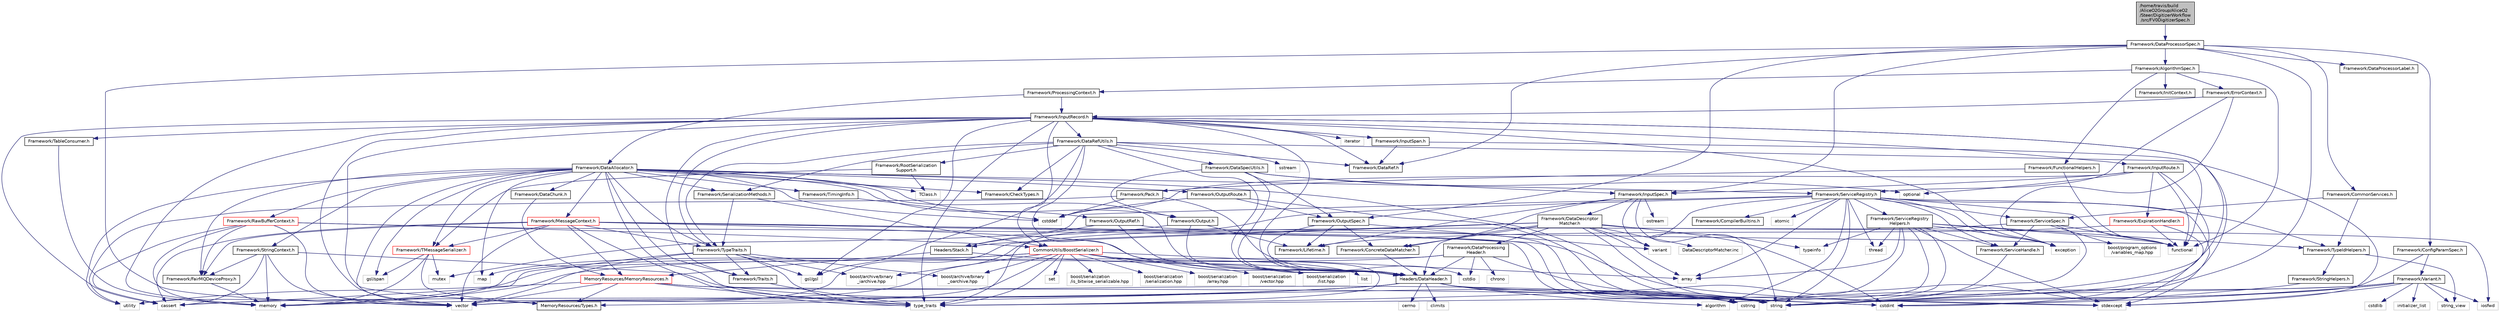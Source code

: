 digraph "/home/travis/build/AliceO2Group/AliceO2/Steer/DigitizerWorkflow/src/FV0DigitizerSpec.h"
{
 // INTERACTIVE_SVG=YES
  bgcolor="transparent";
  edge [fontname="Helvetica",fontsize="10",labelfontname="Helvetica",labelfontsize="10"];
  node [fontname="Helvetica",fontsize="10",shape=record];
  Node0 [label="/home/travis/build\l/AliceO2Group/AliceO2\l/Steer/DigitizerWorkflow\l/src/FV0DigitizerSpec.h",height=0.2,width=0.4,color="black", fillcolor="grey75", style="filled", fontcolor="black"];
  Node0 -> Node1 [color="midnightblue",fontsize="10",style="solid",fontname="Helvetica"];
  Node1 [label="Framework/DataProcessorSpec.h",height=0.2,width=0.4,color="black",URL="$d0/df4/DataProcessorSpec_8h.html"];
  Node1 -> Node2 [color="midnightblue",fontsize="10",style="solid",fontname="Helvetica"];
  Node2 [label="Framework/AlgorithmSpec.h",height=0.2,width=0.4,color="black",URL="$d0/d14/AlgorithmSpec_8h.html"];
  Node2 -> Node3 [color="midnightblue",fontsize="10",style="solid",fontname="Helvetica"];
  Node3 [label="Framework/ProcessingContext.h",height=0.2,width=0.4,color="black",URL="$de/d6a/ProcessingContext_8h.html"];
  Node3 -> Node4 [color="midnightblue",fontsize="10",style="solid",fontname="Helvetica"];
  Node4 [label="Framework/InputRecord.h",height=0.2,width=0.4,color="black",URL="$d6/d5c/InputRecord_8h.html"];
  Node4 -> Node5 [color="midnightblue",fontsize="10",style="solid",fontname="Helvetica"];
  Node5 [label="Framework/DataRef.h",height=0.2,width=0.4,color="black",URL="$d5/dfb/DataRef_8h.html"];
  Node4 -> Node6 [color="midnightblue",fontsize="10",style="solid",fontname="Helvetica"];
  Node6 [label="Framework/DataRefUtils.h",height=0.2,width=0.4,color="black",URL="$d5/db8/DataRefUtils_8h.html"];
  Node6 -> Node5 [color="midnightblue",fontsize="10",style="solid",fontname="Helvetica"];
  Node6 -> Node7 [color="midnightblue",fontsize="10",style="solid",fontname="Helvetica"];
  Node7 [label="Framework/RootSerialization\lSupport.h",height=0.2,width=0.4,color="black",URL="$db/dff/RootSerializationSupport_8h.html"];
  Node7 -> Node8 [color="midnightblue",fontsize="10",style="solid",fontname="Helvetica"];
  Node8 [label="Framework/TMessageSerializer.h",height=0.2,width=0.4,color="red",URL="$d8/d3c/TMessageSerializer_8h.html"];
  Node8 -> Node15 [color="midnightblue",fontsize="10",style="solid",fontname="Helvetica"];
  Node15 [label="gsl/span",height=0.2,width=0.4,color="grey75"];
  Node8 -> Node16 [color="midnightblue",fontsize="10",style="solid",fontname="Helvetica"];
  Node16 [label="memory",height=0.2,width=0.4,color="grey75"];
  Node8 -> Node17 [color="midnightblue",fontsize="10",style="solid",fontname="Helvetica"];
  Node17 [label="mutex",height=0.2,width=0.4,color="grey75"];
  Node8 -> Node18 [color="midnightblue",fontsize="10",style="solid",fontname="Helvetica"];
  Node18 [label="MemoryResources/Types.h",height=0.2,width=0.4,color="black",URL="$d7/df8/Types_8h.html"];
  Node7 -> Node19 [color="midnightblue",fontsize="10",style="solid",fontname="Helvetica"];
  Node19 [label="TClass.h",height=0.2,width=0.4,color="grey75"];
  Node6 -> Node20 [color="midnightblue",fontsize="10",style="solid",fontname="Helvetica"];
  Node20 [label="Framework/SerializationMethods.h",height=0.2,width=0.4,color="black",URL="$d1/d53/SerializationMethods_8h.html",tooltip="Type wrappers for enfording a specific serialization method. "];
  Node20 -> Node21 [color="midnightblue",fontsize="10",style="solid",fontname="Helvetica"];
  Node21 [label="Framework/TypeTraits.h",height=0.2,width=0.4,color="black",URL="$d0/d95/TypeTraits_8h.html"];
  Node21 -> Node22 [color="midnightblue",fontsize="10",style="solid",fontname="Helvetica"];
  Node22 [label="type_traits",height=0.2,width=0.4,color="grey75"];
  Node21 -> Node23 [color="midnightblue",fontsize="10",style="solid",fontname="Helvetica"];
  Node23 [label="vector",height=0.2,width=0.4,color="grey75"];
  Node21 -> Node16 [color="midnightblue",fontsize="10",style="solid",fontname="Helvetica"];
  Node21 -> Node24 [color="midnightblue",fontsize="10",style="solid",fontname="Helvetica"];
  Node24 [label="Framework/Traits.h",height=0.2,width=0.4,color="black",URL="$db/d31/Traits_8h.html"];
  Node24 -> Node22 [color="midnightblue",fontsize="10",style="solid",fontname="Helvetica"];
  Node21 -> Node25 [color="midnightblue",fontsize="10",style="solid",fontname="Helvetica"];
  Node25 [label="boost/archive/binary\l_iarchive.hpp",height=0.2,width=0.4,color="grey75"];
  Node21 -> Node26 [color="midnightblue",fontsize="10",style="solid",fontname="Helvetica"];
  Node26 [label="boost/archive/binary\l_oarchive.hpp",height=0.2,width=0.4,color="grey75"];
  Node21 -> Node27 [color="midnightblue",fontsize="10",style="solid",fontname="Helvetica"];
  Node27 [label="gsl/gsl",height=0.2,width=0.4,color="grey75"];
  Node20 -> Node28 [color="midnightblue",fontsize="10",style="solid",fontname="Helvetica"];
  Node28 [label="CommonUtils/BoostSerializer.h",height=0.2,width=0.4,color="red",URL="$d7/d91/BoostSerializer_8h.html",tooltip="Templatised boost serializer/deserializer for containers and base types. "];
  Node28 -> Node29 [color="midnightblue",fontsize="10",style="solid",fontname="Helvetica"];
  Node29 [label="utility",height=0.2,width=0.4,color="grey75"];
  Node28 -> Node22 [color="midnightblue",fontsize="10",style="solid",fontname="Helvetica"];
  Node28 -> Node30 [color="midnightblue",fontsize="10",style="solid",fontname="Helvetica"];
  Node30 [label="array",height=0.2,width=0.4,color="grey75"];
  Node28 -> Node23 [color="midnightblue",fontsize="10",style="solid",fontname="Helvetica"];
  Node28 -> Node31 [color="midnightblue",fontsize="10",style="solid",fontname="Helvetica"];
  Node31 [label="list",height=0.2,width=0.4,color="grey75"];
  Node28 -> Node32 [color="midnightblue",fontsize="10",style="solid",fontname="Helvetica"];
  Node32 [label="map",height=0.2,width=0.4,color="grey75"];
  Node28 -> Node33 [color="midnightblue",fontsize="10",style="solid",fontname="Helvetica"];
  Node33 [label="set",height=0.2,width=0.4,color="grey75"];
  Node28 -> Node25 [color="midnightblue",fontsize="10",style="solid",fontname="Helvetica"];
  Node28 -> Node26 [color="midnightblue",fontsize="10",style="solid",fontname="Helvetica"];
  Node28 -> Node34 [color="midnightblue",fontsize="10",style="solid",fontname="Helvetica"];
  Node34 [label="boost/serialization\l/is_bitwise_serializable.hpp",height=0.2,width=0.4,color="grey75"];
  Node28 -> Node35 [color="midnightblue",fontsize="10",style="solid",fontname="Helvetica"];
  Node35 [label="boost/serialization\l/serialization.hpp",height=0.2,width=0.4,color="grey75"];
  Node28 -> Node36 [color="midnightblue",fontsize="10",style="solid",fontname="Helvetica"];
  Node36 [label="boost/serialization\l/array.hpp",height=0.2,width=0.4,color="grey75"];
  Node28 -> Node37 [color="midnightblue",fontsize="10",style="solid",fontname="Helvetica"];
  Node37 [label="boost/serialization\l/vector.hpp",height=0.2,width=0.4,color="grey75"];
  Node28 -> Node38 [color="midnightblue",fontsize="10",style="solid",fontname="Helvetica"];
  Node38 [label="boost/serialization\l/list.hpp",height=0.2,width=0.4,color="grey75"];
  Node6 -> Node42 [color="midnightblue",fontsize="10",style="solid",fontname="Helvetica"];
  Node42 [label="Framework/DataSpecUtils.h",height=0.2,width=0.4,color="black",URL="$d6/d68/DataSpecUtils_8h.html"];
  Node42 -> Node43 [color="midnightblue",fontsize="10",style="solid",fontname="Helvetica"];
  Node43 [label="Framework/OutputSpec.h",height=0.2,width=0.4,color="black",URL="$db/d2d/OutputSpec_8h.html"];
  Node43 -> Node44 [color="midnightblue",fontsize="10",style="solid",fontname="Helvetica"];
  Node44 [label="Headers/DataHeader.h",height=0.2,width=0.4,color="black",URL="$dc/dcd/DataHeader_8h.html"];
  Node44 -> Node45 [color="midnightblue",fontsize="10",style="solid",fontname="Helvetica"];
  Node45 [label="cstdint",height=0.2,width=0.4,color="grey75"];
  Node44 -> Node16 [color="midnightblue",fontsize="10",style="solid",fontname="Helvetica"];
  Node44 -> Node46 [color="midnightblue",fontsize="10",style="solid",fontname="Helvetica"];
  Node46 [label="cassert",height=0.2,width=0.4,color="grey75"];
  Node44 -> Node47 [color="midnightblue",fontsize="10",style="solid",fontname="Helvetica"];
  Node47 [label="cstring",height=0.2,width=0.4,color="grey75"];
  Node44 -> Node48 [color="midnightblue",fontsize="10",style="solid",fontname="Helvetica"];
  Node48 [label="algorithm",height=0.2,width=0.4,color="grey75"];
  Node44 -> Node49 [color="midnightblue",fontsize="10",style="solid",fontname="Helvetica"];
  Node49 [label="stdexcept",height=0.2,width=0.4,color="grey75"];
  Node44 -> Node50 [color="midnightblue",fontsize="10",style="solid",fontname="Helvetica"];
  Node50 [label="string",height=0.2,width=0.4,color="grey75"];
  Node44 -> Node51 [color="midnightblue",fontsize="10",style="solid",fontname="Helvetica"];
  Node51 [label="climits",height=0.2,width=0.4,color="grey75"];
  Node44 -> Node18 [color="midnightblue",fontsize="10",style="solid",fontname="Helvetica"];
  Node44 -> Node52 [color="midnightblue",fontsize="10",style="solid",fontname="Helvetica"];
  Node52 [label="cerrno",height=0.2,width=0.4,color="grey75"];
  Node43 -> Node53 [color="midnightblue",fontsize="10",style="solid",fontname="Helvetica"];
  Node53 [label="Framework/Lifetime.h",height=0.2,width=0.4,color="black",URL="$dc/dca/Lifetime_8h.html"];
  Node43 -> Node54 [color="midnightblue",fontsize="10",style="solid",fontname="Helvetica"];
  Node54 [label="Framework/ConcreteDataMatcher.h",height=0.2,width=0.4,color="black",URL="$d0/d1b/ConcreteDataMatcher_8h.html"];
  Node54 -> Node44 [color="midnightblue",fontsize="10",style="solid",fontname="Helvetica"];
  Node43 -> Node55 [color="midnightblue",fontsize="10",style="solid",fontname="Helvetica"];
  Node55 [label="variant",height=0.2,width=0.4,color="grey75"];
  Node42 -> Node56 [color="midnightblue",fontsize="10",style="solid",fontname="Helvetica"];
  Node56 [label="Framework/InputSpec.h",height=0.2,width=0.4,color="black",URL="$d5/d3f/InputSpec_8h.html"];
  Node56 -> Node53 [color="midnightblue",fontsize="10",style="solid",fontname="Helvetica"];
  Node56 -> Node54 [color="midnightblue",fontsize="10",style="solid",fontname="Helvetica"];
  Node56 -> Node57 [color="midnightblue",fontsize="10",style="solid",fontname="Helvetica"];
  Node57 [label="Framework/DataDescriptor\lMatcher.h",height=0.2,width=0.4,color="black",URL="$d3/da3/DataDescriptorMatcher_8h.html"];
  Node57 -> Node54 [color="midnightblue",fontsize="10",style="solid",fontname="Helvetica"];
  Node57 -> Node58 [color="midnightblue",fontsize="10",style="solid",fontname="Helvetica"];
  Node58 [label="Framework/DataProcessing\lHeader.h",height=0.2,width=0.4,color="black",URL="$d6/dc9/DataProcessingHeader_8h.html"];
  Node58 -> Node44 [color="midnightblue",fontsize="10",style="solid",fontname="Helvetica"];
  Node58 -> Node45 [color="midnightblue",fontsize="10",style="solid",fontname="Helvetica"];
  Node58 -> Node59 [color="midnightblue",fontsize="10",style="solid",fontname="Helvetica"];
  Node59 [label="cstdio",height=0.2,width=0.4,color="grey75"];
  Node58 -> Node16 [color="midnightblue",fontsize="10",style="solid",fontname="Helvetica"];
  Node58 -> Node46 [color="midnightblue",fontsize="10",style="solid",fontname="Helvetica"];
  Node58 -> Node60 [color="midnightblue",fontsize="10",style="solid",fontname="Helvetica"];
  Node60 [label="chrono",height=0.2,width=0.4,color="grey75"];
  Node57 -> Node44 [color="midnightblue",fontsize="10",style="solid",fontname="Helvetica"];
  Node57 -> Node61 [color="midnightblue",fontsize="10",style="solid",fontname="Helvetica"];
  Node61 [label="Headers/Stack.h",height=0.2,width=0.4,color="black",URL="$d4/d00/Headers_2include_2Headers_2Stack_8h.html"];
  Node61 -> Node62 [color="midnightblue",fontsize="10",style="solid",fontname="Helvetica"];
  Node62 [label="MemoryResources/MemoryResources.h",height=0.2,width=0.4,color="red",URL="$dc/d03/MemoryResources_8h.html"];
  Node62 -> Node47 [color="midnightblue",fontsize="10",style="solid",fontname="Helvetica"];
  Node62 -> Node50 [color="midnightblue",fontsize="10",style="solid",fontname="Helvetica"];
  Node62 -> Node22 [color="midnightblue",fontsize="10",style="solid",fontname="Helvetica"];
  Node62 -> Node29 [color="midnightblue",fontsize="10",style="solid",fontname="Helvetica"];
  Node62 -> Node23 [color="midnightblue",fontsize="10",style="solid",fontname="Helvetica"];
  Node62 -> Node18 [color="midnightblue",fontsize="10",style="solid",fontname="Helvetica"];
  Node61 -> Node44 [color="midnightblue",fontsize="10",style="solid",fontname="Helvetica"];
  Node57 -> Node30 [color="midnightblue",fontsize="10",style="solid",fontname="Helvetica"];
  Node57 -> Node45 [color="midnightblue",fontsize="10",style="solid",fontname="Helvetica"];
  Node57 -> Node72 [color="midnightblue",fontsize="10",style="solid",fontname="Helvetica"];
  Node72 [label="iosfwd",height=0.2,width=0.4,color="grey75"];
  Node57 -> Node50 [color="midnightblue",fontsize="10",style="solid",fontname="Helvetica"];
  Node57 -> Node55 [color="midnightblue",fontsize="10",style="solid",fontname="Helvetica"];
  Node57 -> Node23 [color="midnightblue",fontsize="10",style="solid",fontname="Helvetica"];
  Node57 -> Node73 [color="midnightblue",fontsize="10",style="solid",fontname="Helvetica"];
  Node73 [label="DataDescriptorMatcher.inc",height=0.2,width=0.4,color="grey75"];
  Node56 -> Node50 [color="midnightblue",fontsize="10",style="solid",fontname="Helvetica"];
  Node56 -> Node74 [color="midnightblue",fontsize="10",style="solid",fontname="Helvetica"];
  Node74 [label="ostream",height=0.2,width=0.4,color="grey75"];
  Node56 -> Node55 [color="midnightblue",fontsize="10",style="solid",fontname="Helvetica"];
  Node42 -> Node44 [color="midnightblue",fontsize="10",style="solid",fontname="Helvetica"];
  Node42 -> Node75 [color="midnightblue",fontsize="10",style="solid",fontname="Helvetica"];
  Node75 [label="Framework/Output.h",height=0.2,width=0.4,color="black",URL="$d3/ddf/Output_8h.html"];
  Node75 -> Node44 [color="midnightblue",fontsize="10",style="solid",fontname="Helvetica"];
  Node75 -> Node53 [color="midnightblue",fontsize="10",style="solid",fontname="Helvetica"];
  Node75 -> Node61 [color="midnightblue",fontsize="10",style="solid",fontname="Helvetica"];
  Node42 -> Node76 [color="midnightblue",fontsize="10",style="solid",fontname="Helvetica"];
  Node76 [label="optional",height=0.2,width=0.4,color="grey75"];
  Node6 -> Node21 [color="midnightblue",fontsize="10",style="solid",fontname="Helvetica"];
  Node6 -> Node44 [color="midnightblue",fontsize="10",style="solid",fontname="Helvetica"];
  Node6 -> Node77 [color="midnightblue",fontsize="10",style="solid",fontname="Helvetica"];
  Node77 [label="Framework/CheckTypes.h",height=0.2,width=0.4,color="black",URL="$d1/d00/CheckTypes_8h.html"];
  Node6 -> Node27 [color="midnightblue",fontsize="10",style="solid",fontname="Helvetica"];
  Node6 -> Node49 [color="midnightblue",fontsize="10",style="solid",fontname="Helvetica"];
  Node6 -> Node78 [color="midnightblue",fontsize="10",style="solid",fontname="Helvetica"];
  Node78 [label="sstream",height=0.2,width=0.4,color="grey75"];
  Node6 -> Node22 [color="midnightblue",fontsize="10",style="solid",fontname="Helvetica"];
  Node4 -> Node79 [color="midnightblue",fontsize="10",style="solid",fontname="Helvetica"];
  Node79 [label="Framework/InputRoute.h",height=0.2,width=0.4,color="black",URL="$d5/d19/InputRoute_8h.html"];
  Node79 -> Node80 [color="midnightblue",fontsize="10",style="solid",fontname="Helvetica"];
  Node80 [label="Framework/ExpirationHandler.h",height=0.2,width=0.4,color="red",URL="$d2/dd9/ExpirationHandler_8h.html"];
  Node80 -> Node53 [color="midnightblue",fontsize="10",style="solid",fontname="Helvetica"];
  Node80 -> Node45 [color="midnightblue",fontsize="10",style="solid",fontname="Helvetica"];
  Node80 -> Node82 [color="midnightblue",fontsize="10",style="solid",fontname="Helvetica"];
  Node82 [label="functional",height=0.2,width=0.4,color="grey75"];
  Node79 -> Node56 [color="midnightblue",fontsize="10",style="solid",fontname="Helvetica"];
  Node79 -> Node83 [color="midnightblue",fontsize="10",style="solid",fontname="Helvetica"];
  Node83 [label="cstddef",height=0.2,width=0.4,color="grey75"];
  Node79 -> Node50 [color="midnightblue",fontsize="10",style="solid",fontname="Helvetica"];
  Node79 -> Node82 [color="midnightblue",fontsize="10",style="solid",fontname="Helvetica"];
  Node79 -> Node76 [color="midnightblue",fontsize="10",style="solid",fontname="Helvetica"];
  Node4 -> Node21 [color="midnightblue",fontsize="10",style="solid",fontname="Helvetica"];
  Node4 -> Node84 [color="midnightblue",fontsize="10",style="solid",fontname="Helvetica"];
  Node84 [label="Framework/InputSpan.h",height=0.2,width=0.4,color="black",URL="$da/d0f/InputSpan_8h.html"];
  Node84 -> Node5 [color="midnightblue",fontsize="10",style="solid",fontname="Helvetica"];
  Node84 -> Node82 [color="midnightblue",fontsize="10",style="solid",fontname="Helvetica"];
  Node4 -> Node85 [color="midnightblue",fontsize="10",style="solid",fontname="Helvetica"];
  Node85 [label="Framework/TableConsumer.h",height=0.2,width=0.4,color="black",URL="$dc/d03/TableConsumer_8h.html"];
  Node85 -> Node16 [color="midnightblue",fontsize="10",style="solid",fontname="Helvetica"];
  Node4 -> Node24 [color="midnightblue",fontsize="10",style="solid",fontname="Helvetica"];
  Node4 -> Node18 [color="midnightblue",fontsize="10",style="solid",fontname="Helvetica"];
  Node4 -> Node44 [color="midnightblue",fontsize="10",style="solid",fontname="Helvetica"];
  Node4 -> Node28 [color="midnightblue",fontsize="10",style="solid",fontname="Helvetica"];
  Node4 -> Node27 [color="midnightblue",fontsize="10",style="solid",fontname="Helvetica"];
  Node4 -> Node86 [color="midnightblue",fontsize="10",style="solid",fontname="Helvetica"];
  Node86 [label="iterator",height=0.2,width=0.4,color="grey75"];
  Node4 -> Node50 [color="midnightblue",fontsize="10",style="solid",fontname="Helvetica"];
  Node4 -> Node23 [color="midnightblue",fontsize="10",style="solid",fontname="Helvetica"];
  Node4 -> Node47 [color="midnightblue",fontsize="10",style="solid",fontname="Helvetica"];
  Node4 -> Node46 [color="midnightblue",fontsize="10",style="solid",fontname="Helvetica"];
  Node4 -> Node87 [color="midnightblue",fontsize="10",style="solid",fontname="Helvetica"];
  Node87 [label="exception",height=0.2,width=0.4,color="grey75"];
  Node4 -> Node16 [color="midnightblue",fontsize="10",style="solid",fontname="Helvetica"];
  Node4 -> Node22 [color="midnightblue",fontsize="10",style="solid",fontname="Helvetica"];
  Node3 -> Node88 [color="midnightblue",fontsize="10",style="solid",fontname="Helvetica"];
  Node88 [label="Framework/DataAllocator.h",height=0.2,width=0.4,color="black",URL="$d1/d28/DataAllocator_8h.html"];
  Node88 -> Node89 [color="midnightblue",fontsize="10",style="solid",fontname="Helvetica"];
  Node89 [label="Framework/MessageContext.h",height=0.2,width=0.4,color="red",URL="$dc/dc4/MessageContext_8h.html"];
  Node89 -> Node92 [color="midnightblue",fontsize="10",style="solid",fontname="Helvetica"];
  Node92 [label="Framework/FairMQDeviceProxy.h",height=0.2,width=0.4,color="black",URL="$d8/d71/FairMQDeviceProxy_8h.html"];
  Node92 -> Node16 [color="midnightblue",fontsize="10",style="solid",fontname="Helvetica"];
  Node89 -> Node8 [color="midnightblue",fontsize="10",style="solid",fontname="Helvetica"];
  Node89 -> Node21 [color="midnightblue",fontsize="10",style="solid",fontname="Helvetica"];
  Node89 -> Node44 [color="midnightblue",fontsize="10",style="solid",fontname="Helvetica"];
  Node89 -> Node62 [color="midnightblue",fontsize="10",style="solid",fontname="Helvetica"];
  Node89 -> Node46 [color="midnightblue",fontsize="10",style="solid",fontname="Helvetica"];
  Node89 -> Node82 [color="midnightblue",fontsize="10",style="solid",fontname="Helvetica"];
  Node89 -> Node49 [color="midnightblue",fontsize="10",style="solid",fontname="Helvetica"];
  Node89 -> Node50 [color="midnightblue",fontsize="10",style="solid",fontname="Helvetica"];
  Node89 -> Node22 [color="midnightblue",fontsize="10",style="solid",fontname="Helvetica"];
  Node89 -> Node23 [color="midnightblue",fontsize="10",style="solid",fontname="Helvetica"];
  Node88 -> Node94 [color="midnightblue",fontsize="10",style="solid",fontname="Helvetica"];
  Node94 [label="Framework/StringContext.h",height=0.2,width=0.4,color="black",URL="$dd/df6/StringContext_8h.html"];
  Node94 -> Node92 [color="midnightblue",fontsize="10",style="solid",fontname="Helvetica"];
  Node94 -> Node23 [color="midnightblue",fontsize="10",style="solid",fontname="Helvetica"];
  Node94 -> Node46 [color="midnightblue",fontsize="10",style="solid",fontname="Helvetica"];
  Node94 -> Node50 [color="midnightblue",fontsize="10",style="solid",fontname="Helvetica"];
  Node94 -> Node16 [color="midnightblue",fontsize="10",style="solid",fontname="Helvetica"];
  Node88 -> Node95 [color="midnightblue",fontsize="10",style="solid",fontname="Helvetica"];
  Node95 [label="Framework/RawBufferContext.h",height=0.2,width=0.4,color="red",URL="$d8/d25/RawBufferContext_8h.html",tooltip=" "];
  Node95 -> Node92 [color="midnightblue",fontsize="10",style="solid",fontname="Helvetica"];
  Node95 -> Node28 [color="midnightblue",fontsize="10",style="solid",fontname="Helvetica"];
  Node95 -> Node23 [color="midnightblue",fontsize="10",style="solid",fontname="Helvetica"];
  Node95 -> Node46 [color="midnightblue",fontsize="10",style="solid",fontname="Helvetica"];
  Node95 -> Node50 [color="midnightblue",fontsize="10",style="solid",fontname="Helvetica"];
  Node95 -> Node16 [color="midnightblue",fontsize="10",style="solid",fontname="Helvetica"];
  Node88 -> Node75 [color="midnightblue",fontsize="10",style="solid",fontname="Helvetica"];
  Node88 -> Node97 [color="midnightblue",fontsize="10",style="solid",fontname="Helvetica"];
  Node97 [label="Framework/OutputRef.h",height=0.2,width=0.4,color="black",URL="$d6/d5a/OutputRef_8h.html"];
  Node97 -> Node44 [color="midnightblue",fontsize="10",style="solid",fontname="Helvetica"];
  Node97 -> Node61 [color="midnightblue",fontsize="10",style="solid",fontname="Helvetica"];
  Node97 -> Node50 [color="midnightblue",fontsize="10",style="solid",fontname="Helvetica"];
  Node88 -> Node98 [color="midnightblue",fontsize="10",style="solid",fontname="Helvetica"];
  Node98 [label="Framework/OutputRoute.h",height=0.2,width=0.4,color="black",URL="$d6/df4/OutputRoute_8h.html"];
  Node98 -> Node43 [color="midnightblue",fontsize="10",style="solid",fontname="Helvetica"];
  Node98 -> Node83 [color="midnightblue",fontsize="10",style="solid",fontname="Helvetica"];
  Node98 -> Node50 [color="midnightblue",fontsize="10",style="solid",fontname="Helvetica"];
  Node88 -> Node99 [color="midnightblue",fontsize="10",style="solid",fontname="Helvetica"];
  Node99 [label="Framework/DataChunk.h",height=0.2,width=0.4,color="black",URL="$d7/d31/DataChunk_8h.html"];
  Node99 -> Node62 [color="midnightblue",fontsize="10",style="solid",fontname="Helvetica"];
  Node88 -> Node92 [color="midnightblue",fontsize="10",style="solid",fontname="Helvetica"];
  Node88 -> Node100 [color="midnightblue",fontsize="10",style="solid",fontname="Helvetica"];
  Node100 [label="Framework/TimingInfo.h",height=0.2,width=0.4,color="black",URL="$da/d2b/TimingInfo_8h.html"];
  Node100 -> Node83 [color="midnightblue",fontsize="10",style="solid",fontname="Helvetica"];
  Node88 -> Node8 [color="midnightblue",fontsize="10",style="solid",fontname="Helvetica"];
  Node88 -> Node21 [color="midnightblue",fontsize="10",style="solid",fontname="Helvetica"];
  Node88 -> Node24 [color="midnightblue",fontsize="10",style="solid",fontname="Helvetica"];
  Node88 -> Node20 [color="midnightblue",fontsize="10",style="solid",fontname="Helvetica"];
  Node88 -> Node77 [color="midnightblue",fontsize="10",style="solid",fontname="Helvetica"];
  Node88 -> Node101 [color="midnightblue",fontsize="10",style="solid",fontname="Helvetica"];
  Node101 [label="Framework/ServiceRegistry.h",height=0.2,width=0.4,color="black",URL="$d8/d17/ServiceRegistry_8h.html"];
  Node101 -> Node102 [color="midnightblue",fontsize="10",style="solid",fontname="Helvetica"];
  Node102 [label="Framework/ServiceHandle.h",height=0.2,width=0.4,color="black",URL="$d3/d28/ServiceHandle_8h.html"];
  Node102 -> Node50 [color="midnightblue",fontsize="10",style="solid",fontname="Helvetica"];
  Node101 -> Node103 [color="midnightblue",fontsize="10",style="solid",fontname="Helvetica"];
  Node103 [label="Framework/ServiceSpec.h",height=0.2,width=0.4,color="black",URL="$d4/d61/ServiceSpec_8h.html"];
  Node103 -> Node102 [color="midnightblue",fontsize="10",style="solid",fontname="Helvetica"];
  Node103 -> Node82 [color="midnightblue",fontsize="10",style="solid",fontname="Helvetica"];
  Node103 -> Node50 [color="midnightblue",fontsize="10",style="solid",fontname="Helvetica"];
  Node103 -> Node23 [color="midnightblue",fontsize="10",style="solid",fontname="Helvetica"];
  Node103 -> Node104 [color="midnightblue",fontsize="10",style="solid",fontname="Helvetica"];
  Node104 [label="boost/program_options\l/variables_map.hpp",height=0.2,width=0.4,color="grey75"];
  Node101 -> Node105 [color="midnightblue",fontsize="10",style="solid",fontname="Helvetica"];
  Node105 [label="Framework/ServiceRegistry\lHelpers.h",height=0.2,width=0.4,color="black",URL="$d0/d6d/ServiceRegistryHelpers_8h.html"];
  Node105 -> Node102 [color="midnightblue",fontsize="10",style="solid",fontname="Helvetica"];
  Node105 -> Node106 [color="midnightblue",fontsize="10",style="solid",fontname="Helvetica"];
  Node106 [label="Framework/TypeIdHelpers.h",height=0.2,width=0.4,color="black",URL="$d2/d9a/TypeIdHelpers_8h.html"];
  Node106 -> Node107 [color="midnightblue",fontsize="10",style="solid",fontname="Helvetica"];
  Node107 [label="string_view",height=0.2,width=0.4,color="grey75"];
  Node106 -> Node108 [color="midnightblue",fontsize="10",style="solid",fontname="Helvetica"];
  Node108 [label="Framework/StringHelpers.h",height=0.2,width=0.4,color="black",URL="$db/dff/StringHelpers_8h.html"];
  Node108 -> Node45 [color="midnightblue",fontsize="10",style="solid",fontname="Helvetica"];
  Node105 -> Node48 [color="midnightblue",fontsize="10",style="solid",fontname="Helvetica"];
  Node105 -> Node30 [color="midnightblue",fontsize="10",style="solid",fontname="Helvetica"];
  Node105 -> Node87 [color="midnightblue",fontsize="10",style="solid",fontname="Helvetica"];
  Node105 -> Node82 [color="midnightblue",fontsize="10",style="solid",fontname="Helvetica"];
  Node105 -> Node50 [color="midnightblue",fontsize="10",style="solid",fontname="Helvetica"];
  Node105 -> Node22 [color="midnightblue",fontsize="10",style="solid",fontname="Helvetica"];
  Node105 -> Node109 [color="midnightblue",fontsize="10",style="solid",fontname="Helvetica"];
  Node109 [label="typeinfo",height=0.2,width=0.4,color="grey75"];
  Node105 -> Node49 [color="midnightblue",fontsize="10",style="solid",fontname="Helvetica"];
  Node105 -> Node110 [color="midnightblue",fontsize="10",style="solid",fontname="Helvetica"];
  Node110 [label="thread",height=0.2,width=0.4,color="grey75"];
  Node101 -> Node111 [color="midnightblue",fontsize="10",style="solid",fontname="Helvetica"];
  Node111 [label="Framework/CompilerBuiltins.h",height=0.2,width=0.4,color="black",URL="$d9/de8/CompilerBuiltins_8h.html"];
  Node101 -> Node106 [color="midnightblue",fontsize="10",style="solid",fontname="Helvetica"];
  Node101 -> Node48 [color="midnightblue",fontsize="10",style="solid",fontname="Helvetica"];
  Node101 -> Node30 [color="midnightblue",fontsize="10",style="solid",fontname="Helvetica"];
  Node101 -> Node87 [color="midnightblue",fontsize="10",style="solid",fontname="Helvetica"];
  Node101 -> Node82 [color="midnightblue",fontsize="10",style="solid",fontname="Helvetica"];
  Node101 -> Node50 [color="midnightblue",fontsize="10",style="solid",fontname="Helvetica"];
  Node101 -> Node22 [color="midnightblue",fontsize="10",style="solid",fontname="Helvetica"];
  Node101 -> Node109 [color="midnightblue",fontsize="10",style="solid",fontname="Helvetica"];
  Node101 -> Node49 [color="midnightblue",fontsize="10",style="solid",fontname="Helvetica"];
  Node101 -> Node110 [color="midnightblue",fontsize="10",style="solid",fontname="Helvetica"];
  Node101 -> Node112 [color="midnightblue",fontsize="10",style="solid",fontname="Helvetica"];
  Node112 [label="atomic",height=0.2,width=0.4,color="grey75"];
  Node101 -> Node17 [color="midnightblue",fontsize="10",style="solid",fontname="Helvetica"];
  Node88 -> Node44 [color="midnightblue",fontsize="10",style="solid",fontname="Helvetica"];
  Node88 -> Node19 [color="midnightblue",fontsize="10",style="solid",fontname="Helvetica"];
  Node88 -> Node15 [color="midnightblue",fontsize="10",style="solid",fontname="Helvetica"];
  Node88 -> Node23 [color="midnightblue",fontsize="10",style="solid",fontname="Helvetica"];
  Node88 -> Node32 [color="midnightblue",fontsize="10",style="solid",fontname="Helvetica"];
  Node88 -> Node50 [color="midnightblue",fontsize="10",style="solid",fontname="Helvetica"];
  Node88 -> Node29 [color="midnightblue",fontsize="10",style="solid",fontname="Helvetica"];
  Node88 -> Node22 [color="midnightblue",fontsize="10",style="solid",fontname="Helvetica"];
  Node88 -> Node83 [color="midnightblue",fontsize="10",style="solid",fontname="Helvetica"];
  Node2 -> Node113 [color="midnightblue",fontsize="10",style="solid",fontname="Helvetica"];
  Node113 [label="Framework/ErrorContext.h",height=0.2,width=0.4,color="black",URL="$d7/dad/ErrorContext_8h.html"];
  Node113 -> Node4 [color="midnightblue",fontsize="10",style="solid",fontname="Helvetica"];
  Node113 -> Node101 [color="midnightblue",fontsize="10",style="solid",fontname="Helvetica"];
  Node113 -> Node87 [color="midnightblue",fontsize="10",style="solid",fontname="Helvetica"];
  Node2 -> Node114 [color="midnightblue",fontsize="10",style="solid",fontname="Helvetica"];
  Node114 [label="Framework/InitContext.h",height=0.2,width=0.4,color="black",URL="$d4/d2b/InitContext_8h.html"];
  Node2 -> Node115 [color="midnightblue",fontsize="10",style="solid",fontname="Helvetica"];
  Node115 [label="Framework/FunctionalHelpers.h",height=0.2,width=0.4,color="black",URL="$de/d9b/FunctionalHelpers_8h.html"];
  Node115 -> Node116 [color="midnightblue",fontsize="10",style="solid",fontname="Helvetica"];
  Node116 [label="Framework/Pack.h",height=0.2,width=0.4,color="black",URL="$dd/dce/Pack_8h.html"];
  Node116 -> Node83 [color="midnightblue",fontsize="10",style="solid",fontname="Helvetica"];
  Node116 -> Node29 [color="midnightblue",fontsize="10",style="solid",fontname="Helvetica"];
  Node116 -> Node59 [color="midnightblue",fontsize="10",style="solid",fontname="Helvetica"];
  Node115 -> Node82 [color="midnightblue",fontsize="10",style="solid",fontname="Helvetica"];
  Node2 -> Node82 [color="midnightblue",fontsize="10",style="solid",fontname="Helvetica"];
  Node1 -> Node117 [color="midnightblue",fontsize="10",style="solid",fontname="Helvetica"];
  Node117 [label="Framework/ConfigParamSpec.h",height=0.2,width=0.4,color="black",URL="$d0/d1c/ConfigParamSpec_8h.html"];
  Node117 -> Node118 [color="midnightblue",fontsize="10",style="solid",fontname="Helvetica"];
  Node118 [label="Framework/Variant.h",height=0.2,width=0.4,color="black",URL="$de/d56/Variant_8h.html"];
  Node118 -> Node22 [color="midnightblue",fontsize="10",style="solid",fontname="Helvetica"];
  Node118 -> Node47 [color="midnightblue",fontsize="10",style="solid",fontname="Helvetica"];
  Node118 -> Node45 [color="midnightblue",fontsize="10",style="solid",fontname="Helvetica"];
  Node118 -> Node119 [color="midnightblue",fontsize="10",style="solid",fontname="Helvetica"];
  Node119 [label="cstdlib",height=0.2,width=0.4,color="grey75"];
  Node118 -> Node49 [color="midnightblue",fontsize="10",style="solid",fontname="Helvetica"];
  Node118 -> Node72 [color="midnightblue",fontsize="10",style="solid",fontname="Helvetica"];
  Node118 -> Node120 [color="midnightblue",fontsize="10",style="solid",fontname="Helvetica"];
  Node120 [label="initializer_list",height=0.2,width=0.4,color="grey75"];
  Node118 -> Node107 [color="midnightblue",fontsize="10",style="solid",fontname="Helvetica"];
  Node118 -> Node50 [color="midnightblue",fontsize="10",style="solid",fontname="Helvetica"];
  Node117 -> Node50 [color="midnightblue",fontsize="10",style="solid",fontname="Helvetica"];
  Node1 -> Node121 [color="midnightblue",fontsize="10",style="solid",fontname="Helvetica"];
  Node121 [label="Framework/DataProcessorLabel.h",height=0.2,width=0.4,color="black",URL="$d1/df2/DataProcessorLabel_8h.html"];
  Node1 -> Node5 [color="midnightblue",fontsize="10",style="solid",fontname="Helvetica"];
  Node1 -> Node56 [color="midnightblue",fontsize="10",style="solid",fontname="Helvetica"];
  Node1 -> Node43 [color="midnightblue",fontsize="10",style="solid",fontname="Helvetica"];
  Node1 -> Node122 [color="midnightblue",fontsize="10",style="solid",fontname="Helvetica"];
  Node122 [label="Framework/CommonServices.h",height=0.2,width=0.4,color="black",URL="$d8/d02/CommonServices_8h.html"];
  Node122 -> Node103 [color="midnightblue",fontsize="10",style="solid",fontname="Helvetica"];
  Node122 -> Node106 [color="midnightblue",fontsize="10",style="solid",fontname="Helvetica"];
  Node1 -> Node50 [color="midnightblue",fontsize="10",style="solid",fontname="Helvetica"];
  Node1 -> Node23 [color="midnightblue",fontsize="10",style="solid",fontname="Helvetica"];
}
